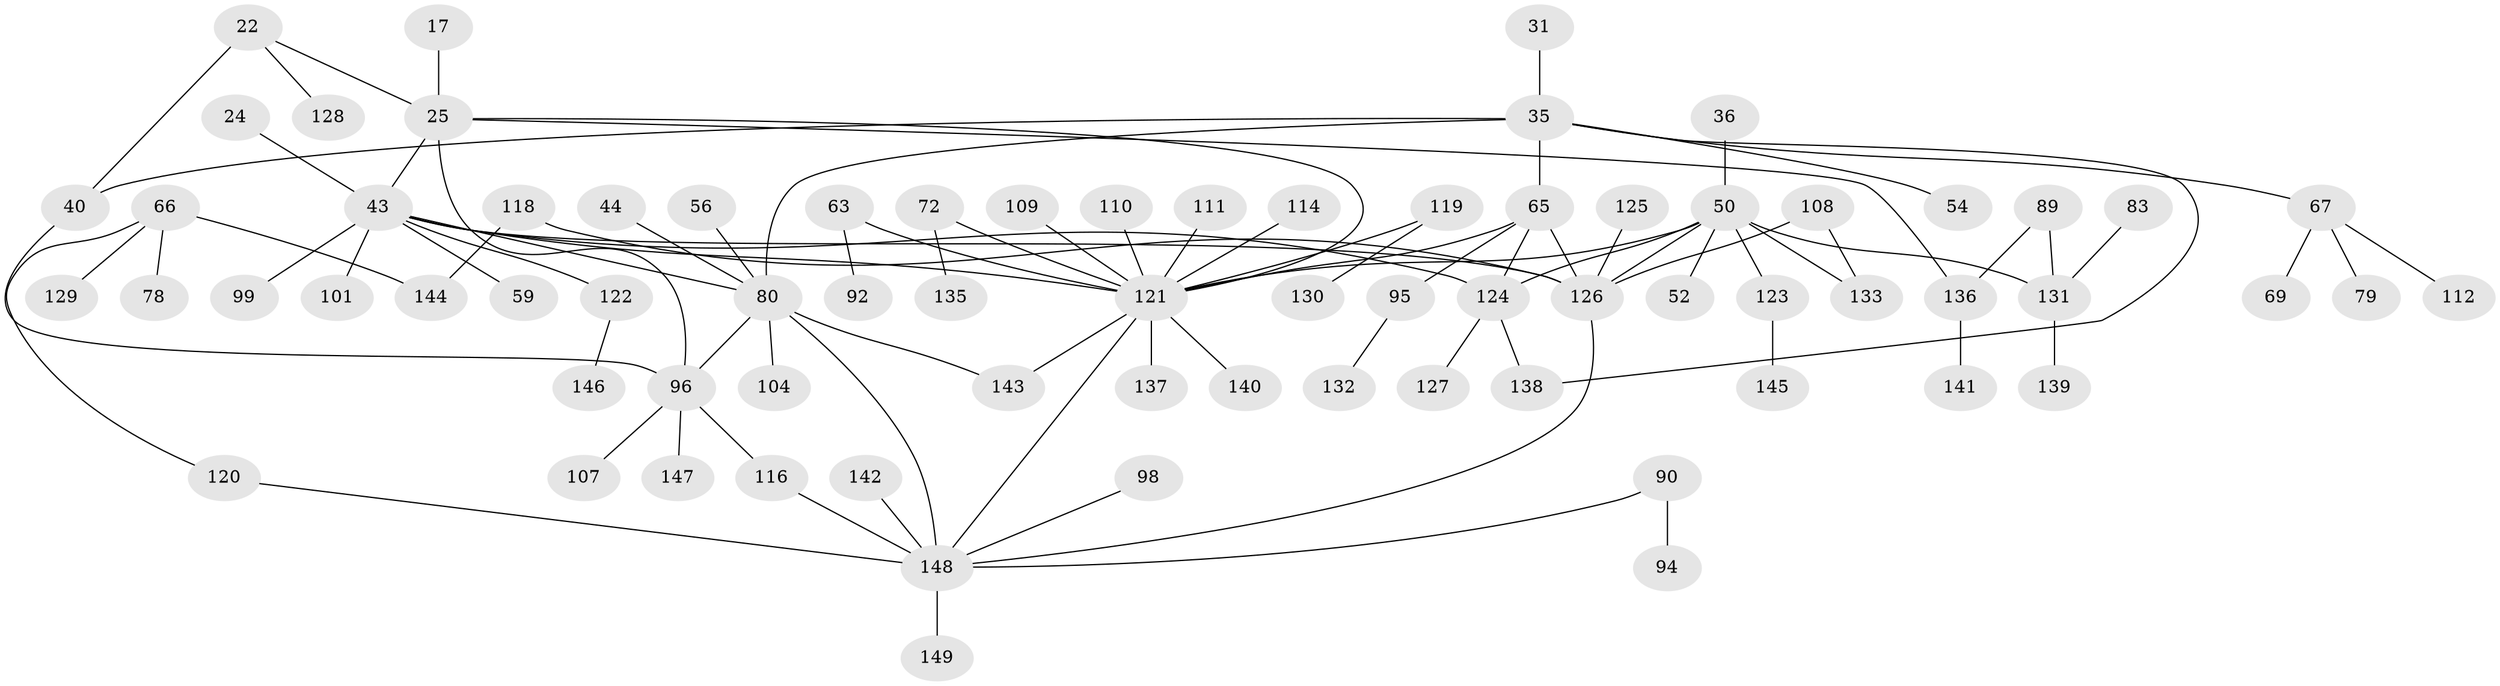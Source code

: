 // original degree distribution, {6: 0.020134228187919462, 7: 0.013422818791946308, 5: 0.06040268456375839, 4: 0.09395973154362416, 2: 0.28859060402684567, 8: 0.006711409395973154, 1: 0.3624161073825503, 3: 0.15436241610738255}
// Generated by graph-tools (version 1.1) at 2025/42/03/09/25 04:42:58]
// undirected, 74 vertices, 90 edges
graph export_dot {
graph [start="1"]
  node [color=gray90,style=filled];
  17;
  22;
  24;
  25 [super="+3"];
  31;
  35 [super="+9+20"];
  36;
  40 [super="+18"];
  43 [super="+1+6"];
  44;
  50 [super="+11+30+14"];
  52;
  54 [super="+28"];
  56;
  59;
  63;
  65 [super="+58"];
  66;
  67;
  69;
  72;
  78;
  79;
  80 [super="+2+5"];
  83;
  89;
  90 [super="+74"];
  92;
  94;
  95;
  96 [super="+34+81+91"];
  98;
  99;
  101 [super="+45"];
  104;
  107;
  108;
  109;
  110 [super="+53"];
  111;
  112;
  114;
  116 [super="+105"];
  118;
  119;
  120 [super="+46"];
  121 [super="+70+77+117+115"];
  122 [super="+84+113"];
  123;
  124 [super="+71"];
  125;
  126 [super="+37+87+103"];
  127;
  128;
  129;
  130;
  131 [super="+82"];
  132;
  133;
  135;
  136 [super="+100"];
  137;
  138 [super="+57"];
  139;
  140;
  141;
  142;
  143 [super="+88"];
  144;
  145;
  146;
  147;
  148 [super="+134+85+106"];
  149;
  17 -- 25;
  22 -- 25;
  22 -- 128;
  22 -- 40 [weight=2];
  24 -- 43;
  25 -- 43 [weight=2];
  25 -- 96;
  25 -- 121;
  25 -- 136;
  31 -- 35;
  35 -- 67;
  35 -- 80 [weight=2];
  35 -- 40;
  35 -- 138;
  35 -- 54;
  35 -- 65;
  36 -- 50;
  40 -- 96;
  43 -- 99;
  43 -- 124 [weight=2];
  43 -- 80;
  43 -- 59;
  43 -- 126;
  43 -- 122;
  43 -- 121;
  43 -- 101;
  44 -- 80;
  50 -- 131 [weight=2];
  50 -- 133;
  50 -- 52;
  50 -- 123;
  50 -- 126 [weight=3];
  50 -- 121 [weight=2];
  50 -- 124;
  56 -- 80;
  63 -- 92;
  63 -- 121;
  65 -- 95;
  65 -- 121;
  65 -- 124;
  65 -- 126;
  66 -- 78;
  66 -- 129;
  66 -- 144;
  66 -- 120;
  67 -- 69;
  67 -- 79;
  67 -- 112;
  72 -- 135;
  72 -- 121;
  80 -- 104;
  80 -- 96;
  80 -- 148 [weight=2];
  80 -- 143;
  83 -- 131;
  89 -- 136;
  89 -- 131;
  90 -- 148;
  90 -- 94;
  95 -- 132;
  96 -- 107;
  96 -- 147;
  96 -- 116;
  98 -- 148;
  108 -- 133;
  108 -- 126;
  109 -- 121;
  110 -- 121;
  111 -- 121;
  114 -- 121;
  116 -- 148;
  118 -- 144;
  118 -- 126;
  119 -- 130;
  119 -- 121;
  120 -- 148;
  121 -- 137;
  121 -- 140;
  121 -- 143 [weight=2];
  121 -- 148;
  122 -- 146;
  123 -- 145;
  124 -- 138;
  124 -- 127;
  125 -- 126;
  126 -- 148;
  131 -- 139;
  136 -- 141;
  142 -- 148;
  148 -- 149;
}
